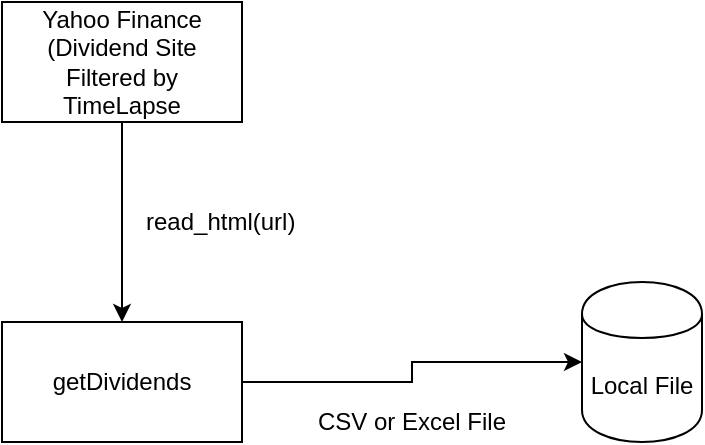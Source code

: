 <mxfile version="12.1.3" pages="1"><diagram id="zyNci0YQ90-ZdPCHdryJ" name="Page-1"><mxGraphModel dx="854" dy="321" grid="1" gridSize="10" guides="1" tooltips="1" connect="1" arrows="1" fold="1" page="1" pageScale="1" pageWidth="827" pageHeight="1169" math="0" shadow="0"><root><mxCell id="0"/><mxCell id="1" parent="0"/><mxCell id="mgo0fM6Z8DTKIy3r3HdH-1" value="Yahoo Finance (Dividend Site Filtered by TimeLapse" style="rounded=0;whiteSpace=wrap;html=1;" vertex="1" parent="1"><mxGeometry x="110" y="50" width="120" height="60" as="geometry"/></mxCell><mxCell id="mgo0fM6Z8DTKIy3r3HdH-6" style="edgeStyle=orthogonalEdgeStyle;rounded=0;orthogonalLoop=1;jettySize=auto;html=1;exitX=1;exitY=0.5;exitDx=0;exitDy=0;" edge="1" parent="1" source="mgo0fM6Z8DTKIy3r3HdH-2" target="mgo0fM6Z8DTKIy3r3HdH-4"><mxGeometry relative="1" as="geometry"/></mxCell><mxCell id="mgo0fM6Z8DTKIy3r3HdH-2" value="getDividends" style="rounded=0;whiteSpace=wrap;html=1;" vertex="1" parent="1"><mxGeometry x="110" y="210" width="120" height="60" as="geometry"/></mxCell><mxCell id="mgo0fM6Z8DTKIy3r3HdH-3" value="" style="endArrow=classic;html=1;exitX=0.5;exitY=1;exitDx=0;exitDy=0;" edge="1" parent="1" source="mgo0fM6Z8DTKIy3r3HdH-1"><mxGeometry width="50" height="50" relative="1" as="geometry"><mxPoint x="110" y="340" as="sourcePoint"/><mxPoint x="170" y="210" as="targetPoint"/></mxGeometry></mxCell><mxCell id="mgo0fM6Z8DTKIy3r3HdH-4" value="Local File" style="shape=cylinder;whiteSpace=wrap;html=1;boundedLbl=1;backgroundOutline=1;" vertex="1" parent="1"><mxGeometry x="400" y="190" width="60" height="80" as="geometry"/></mxCell><mxCell id="mgo0fM6Z8DTKIy3r3HdH-7" value="CSV or Excel File" style="text;html=1;strokeColor=none;fillColor=none;align=center;verticalAlign=middle;whiteSpace=wrap;rounded=0;" vertex="1" parent="1"><mxGeometry x="240" y="250" width="150" height="20" as="geometry"/></mxCell><mxCell id="mgo0fM6Z8DTKIy3r3HdH-9" value="read_html(url)" style="text;html=1;resizable=0;points=[];autosize=1;align=left;verticalAlign=top;spacingTop=-4;" vertex="1" parent="1"><mxGeometry x="180" y="150" width="90" height="20" as="geometry"/></mxCell></root></mxGraphModel></diagram></mxfile>
